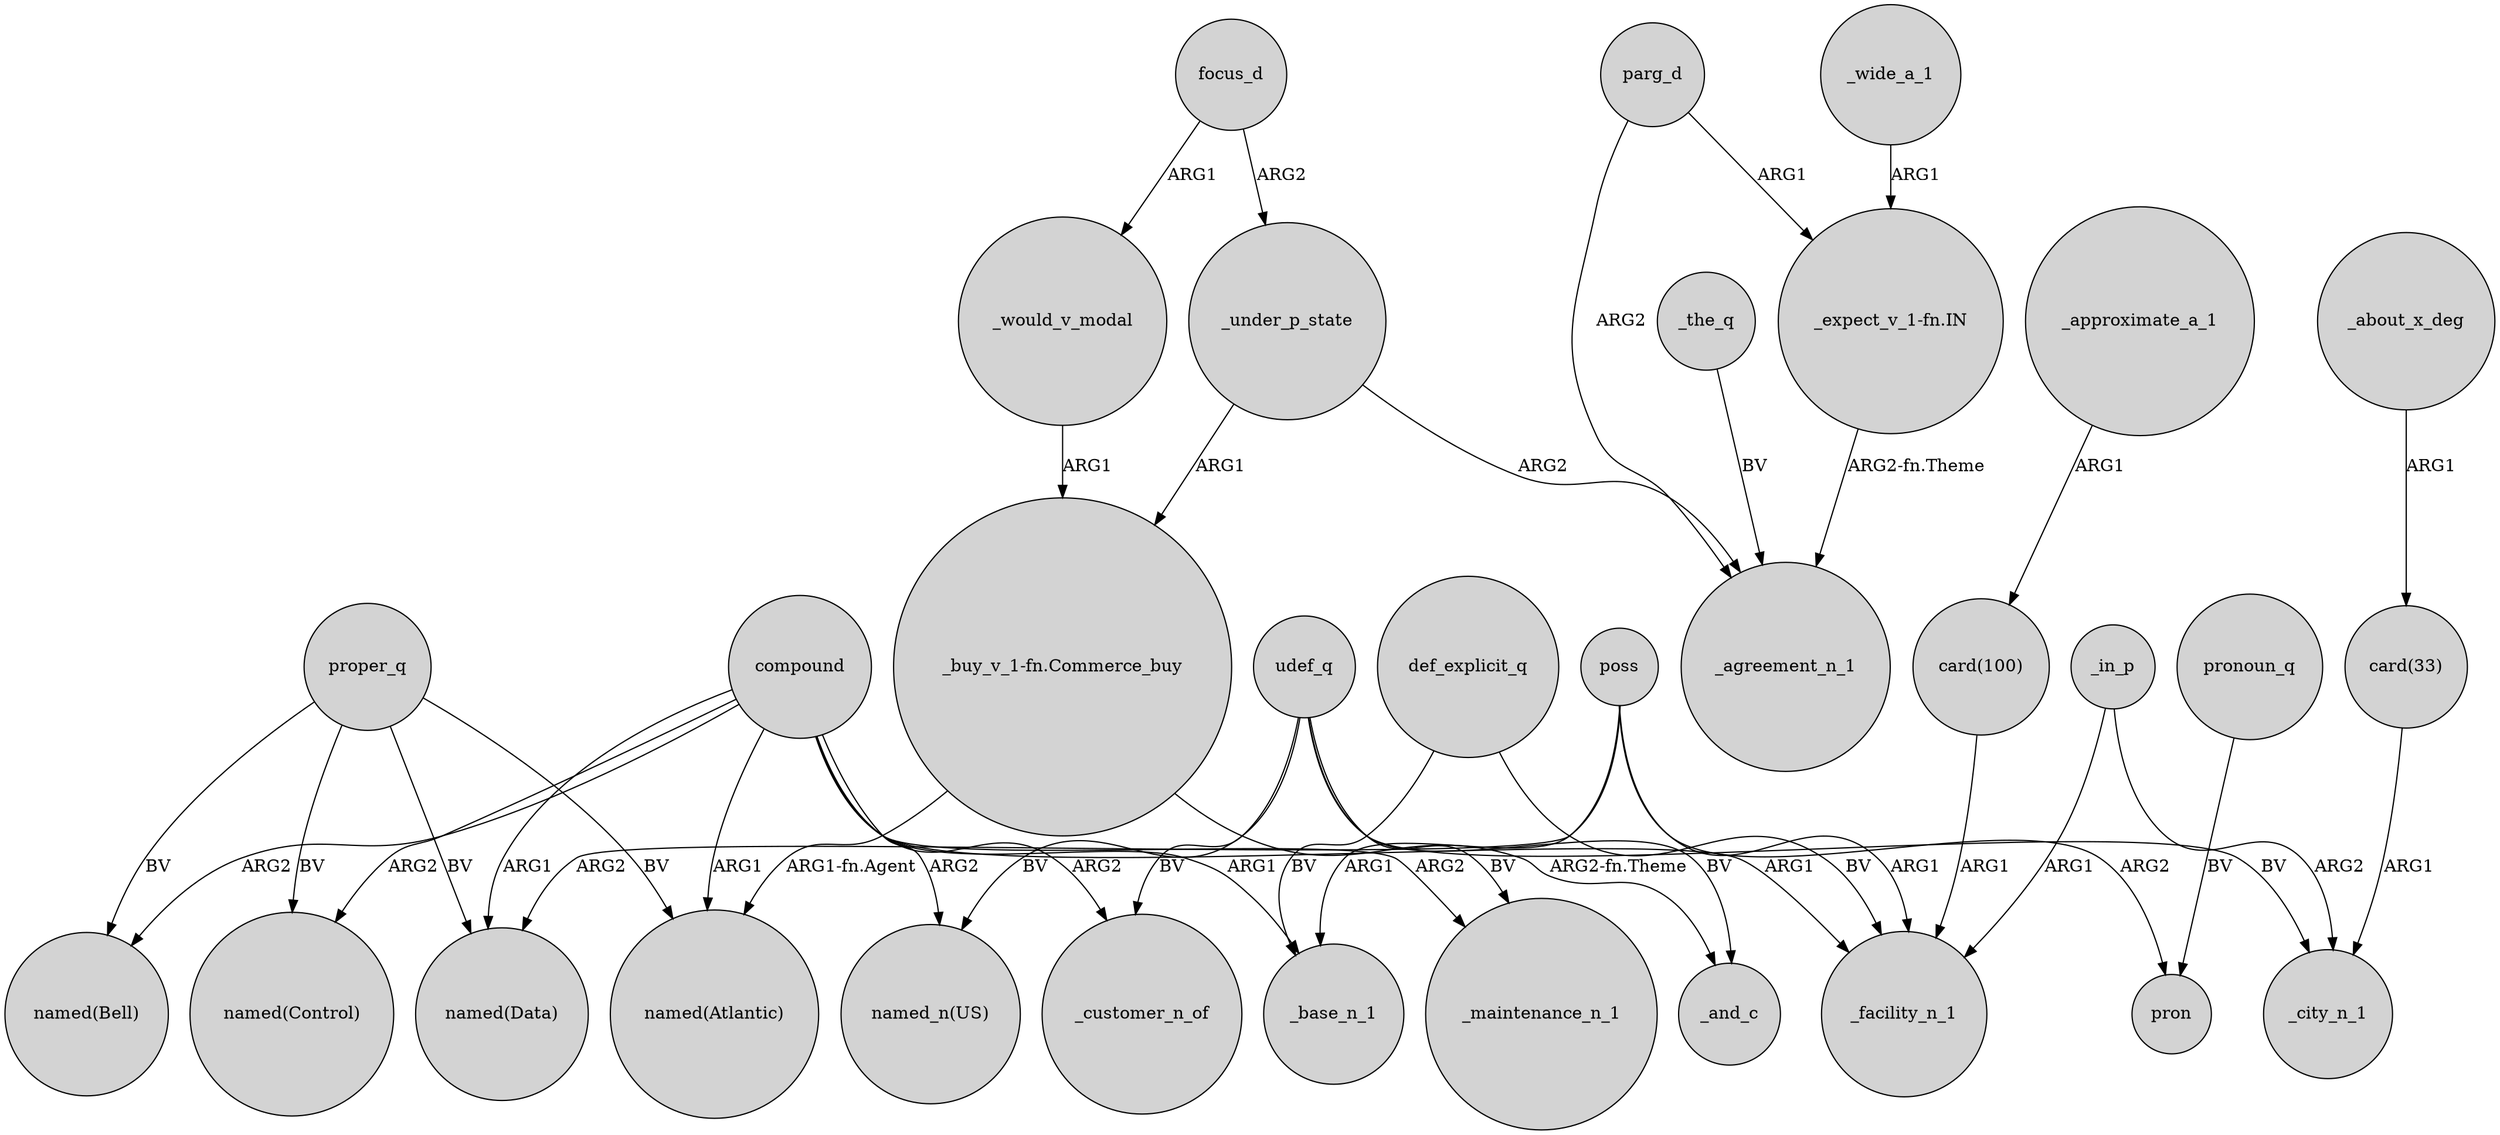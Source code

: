 digraph {
	node [shape=circle style=filled]
	poss -> _base_n_1 [label=ARG1]
	_wide_a_1 -> "_expect_v_1-fn.IN" [label=ARG1]
	"_buy_v_1-fn.Commerce_buy" -> _and_c [label="ARG2-fn.Theme"]
	udef_q -> "named_n(US)" [label=BV]
	"_expect_v_1-fn.IN" -> _agreement_n_1 [label="ARG2-fn.Theme"]
	poss -> pron [label=ARG2]
	compound -> "named(Control)" [label=ARG2]
	compound -> "named(Atlantic)" [label=ARG1]
	poss -> _facility_n_1 [label=ARG1]
	_would_v_modal -> "_buy_v_1-fn.Commerce_buy" [label=ARG1]
	_in_p -> _facility_n_1 [label=ARG1]
	proper_q -> "named(Control)" [label=BV]
	def_explicit_q -> _base_n_1 [label=BV]
	proper_q -> "named(Atlantic)" [label=BV]
	_under_p_state -> _agreement_n_1 [label=ARG2]
	compound -> "named_n(US)" [label=ARG2]
	"card(100)" -> _facility_n_1 [label=ARG1]
	_approximate_a_1 -> "card(100)" [label=ARG1]
	udef_q -> _city_n_1 [label=BV]
	poss -> "named(Data)" [label=ARG2]
	_under_p_state -> "_buy_v_1-fn.Commerce_buy" [label=ARG1]
	pronoun_q -> pron [label=BV]
	_in_p -> _city_n_1 [label=ARG2]
	_about_x_deg -> "card(33)" [label=ARG1]
	_the_q -> _agreement_n_1 [label=BV]
	proper_q -> "named(Data)" [label=BV]
	parg_d -> "_expect_v_1-fn.IN" [label=ARG1]
	compound -> "named(Data)" [label=ARG1]
	udef_q -> _customer_n_of [label=BV]
	def_explicit_q -> _facility_n_1 [label=BV]
	compound -> _maintenance_n_1 [label=ARG2]
	udef_q -> _maintenance_n_1 [label=BV]
	compound -> _facility_n_1 [label=ARG1]
	"_buy_v_1-fn.Commerce_buy" -> "named(Atlantic)" [label="ARG1-fn.Agent"]
	compound -> "named(Bell)" [label=ARG2]
	proper_q -> "named(Bell)" [label=BV]
	parg_d -> _agreement_n_1 [label=ARG2]
	udef_q -> _and_c [label=BV]
	compound -> _base_n_1 [label=ARG1]
	focus_d -> _under_p_state [label=ARG2]
	"card(33)" -> _city_n_1 [label=ARG1]
	compound -> _customer_n_of [label=ARG2]
	focus_d -> _would_v_modal [label=ARG1]
}
